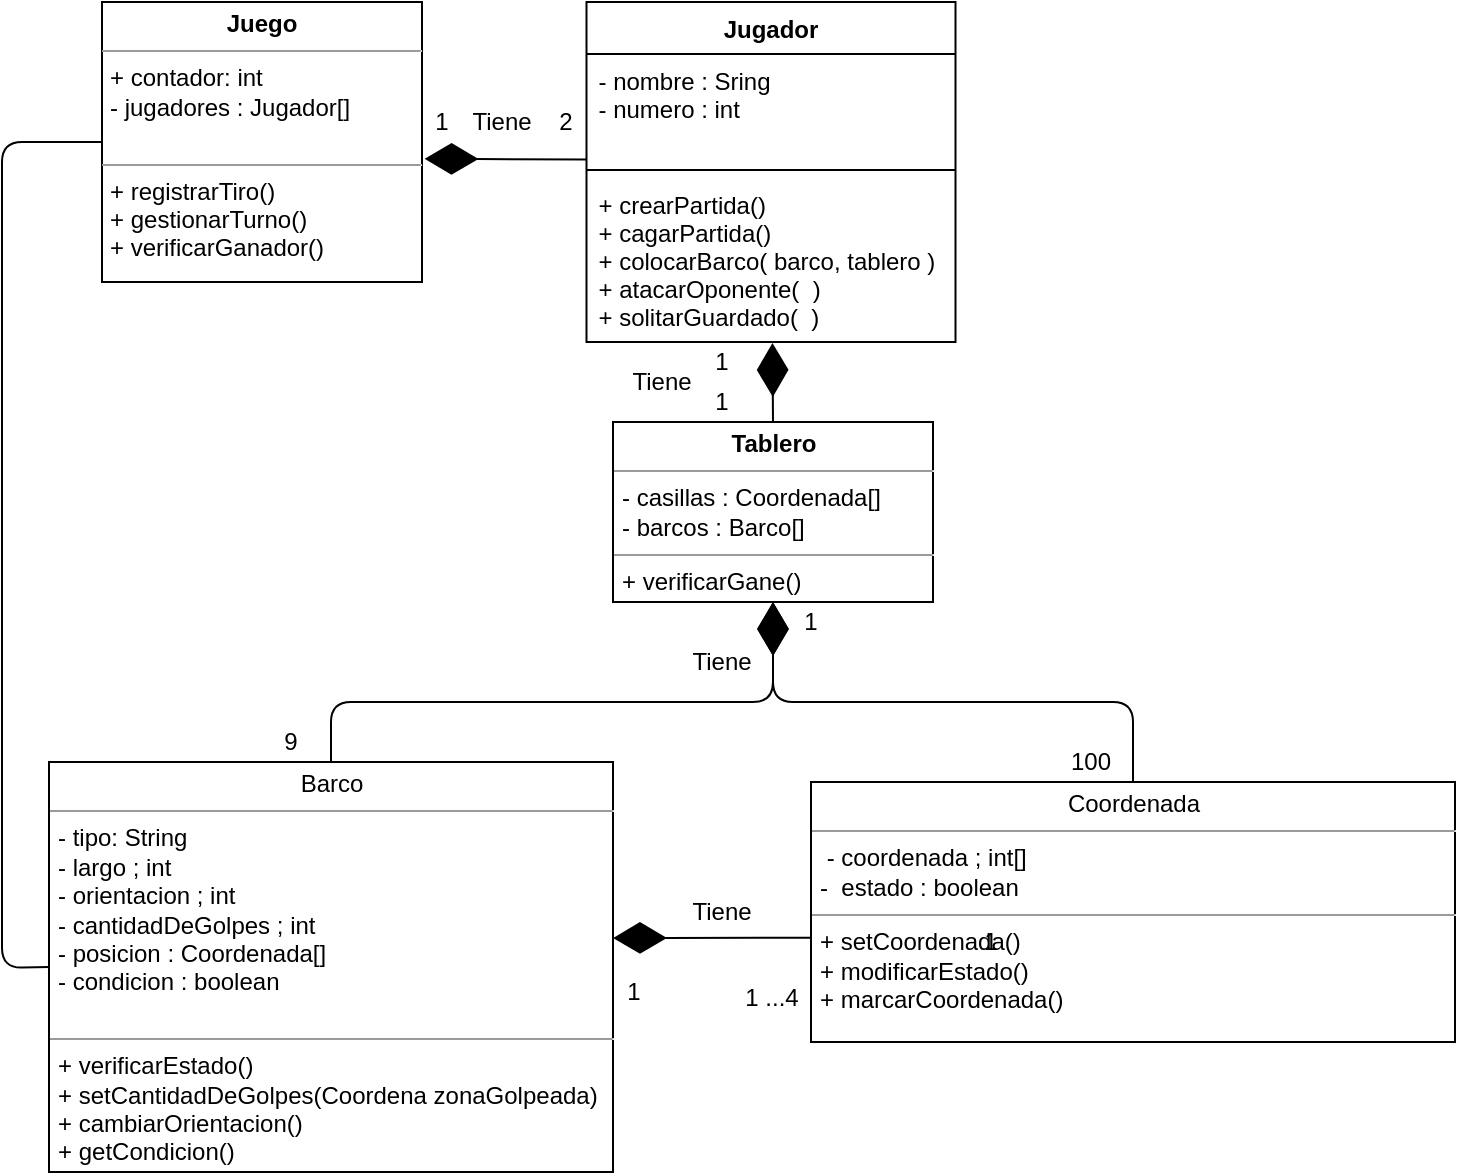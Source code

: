 <mxfile version="13.9.9" type="device"><diagram id="C5RBs43oDa-KdzZeNtuy" name="Page-1"><mxGraphModel dx="1422" dy="816" grid="1" gridSize="10" guides="1" tooltips="1" connect="1" arrows="1" fold="1" page="1" pageScale="1" pageWidth="827" pageHeight="1169" math="0" shadow="0"><root><mxCell id="WIyWlLk6GJQsqaUBKTNV-0"/><mxCell id="WIyWlLk6GJQsqaUBKTNV-1" parent="WIyWlLk6GJQsqaUBKTNV-0"/><mxCell id="21ruUsBZ_LFvQmtB0TWv-44" value="1" style="text;html=1;strokeColor=none;fillColor=none;align=center;verticalAlign=middle;whiteSpace=wrap;rounded=0;" parent="WIyWlLk6GJQsqaUBKTNV-1" vertex="1"><mxGeometry x="355.5" y="635" width="20" height="20" as="geometry"/></mxCell><mxCell id="UJGqOMnOwA-ryB-T1dDY-9" value="&lt;p style=&quot;margin: 0px ; margin-top: 4px ; text-align: center&quot;&gt;Barco&lt;/p&gt;&lt;hr size=&quot;1&quot;&gt;&lt;p style=&quot;margin: 0px ; margin-left: 4px&quot;&gt;&lt;span&gt;- tipo: String&lt;/span&gt;&lt;/p&gt;&lt;p style=&quot;margin: 0px ; margin-left: 4px&quot;&gt;- largo ; int&amp;nbsp;&lt;/p&gt;&lt;p style=&quot;margin: 0px ; margin-left: 4px&quot;&gt;- orientacion ; int&lt;/p&gt;&lt;p style=&quot;margin: 0px ; margin-left: 4px&quot;&gt;- cantidadDeGolpes ; int&lt;/p&gt;&lt;p style=&quot;margin: 0px ; margin-left: 4px&quot;&gt;- posicion : Coordenada[]&lt;/p&gt;&lt;p style=&quot;margin: 0px ; margin-left: 4px&quot;&gt;- condicion : boolean&lt;/p&gt;&lt;p style=&quot;margin: 0px ; margin-left: 4px&quot;&gt;&lt;br&gt;&lt;/p&gt;&lt;hr size=&quot;1&quot;&gt;&lt;p style=&quot;margin: 0px ; margin-left: 4px&quot;&gt;+ verificarEstado()&lt;/p&gt;&lt;p style=&quot;margin: 0px ; margin-left: 4px&quot;&gt;+ setCantidadDeGolpes(Coordena zonaGolpeada)&lt;/p&gt;&lt;p style=&quot;margin: 0px ; margin-left: 4px&quot;&gt;+ cambiarOrientacion()&lt;/p&gt;&lt;p style=&quot;margin: 0px ; margin-left: 4px&quot;&gt;+ getCondicion()&lt;/p&gt;&lt;p style=&quot;margin: 0px ; margin-left: 4px&quot;&gt;&amp;nbsp;&lt;/p&gt;&lt;p style=&quot;margin: 0px ; margin-left: 4px&quot;&gt;&lt;br&gt;&lt;/p&gt;" style="verticalAlign=top;align=left;overflow=fill;fontSize=12;fontFamily=Helvetica;html=1;" parent="WIyWlLk6GJQsqaUBKTNV-1" vertex="1"><mxGeometry x="73.5" y="530" width="282" height="205" as="geometry"/></mxCell><mxCell id="UJGqOMnOwA-ryB-T1dDY-11" value="&lt;p style=&quot;margin: 0px ; margin-top: 4px ; text-align: center&quot;&gt;Coordenada&lt;/p&gt;&lt;hr size=&quot;1&quot;&gt;&lt;p style=&quot;margin: 0px ; margin-left: 4px&quot;&gt;&amp;nbsp;- coordenada ; int[]&lt;/p&gt;&lt;p style=&quot;margin: 0px ; margin-left: 4px&quot;&gt;-&amp;nbsp; estado : boolean&lt;/p&gt;&lt;hr size=&quot;1&quot;&gt;&lt;p style=&quot;margin: 0px ; margin-left: 4px&quot;&gt;+ setCoordenada()&lt;/p&gt;&lt;p style=&quot;margin: 0px ; margin-left: 4px&quot;&gt;&lt;span&gt;+ modificarEstado()&lt;/span&gt;&lt;br&gt;&lt;/p&gt;&lt;p style=&quot;margin: 0px ; margin-left: 4px&quot;&gt;&lt;span&gt;+ marcarCoordenada()&lt;/span&gt;&lt;/p&gt;&lt;p style=&quot;margin: 0px ; margin-left: 4px&quot;&gt;&lt;br&gt;&lt;/p&gt;" style="verticalAlign=top;align=left;overflow=fill;fontSize=12;fontFamily=Helvetica;html=1;" parent="WIyWlLk6GJQsqaUBKTNV-1" vertex="1"><mxGeometry x="454.5" y="540" width="322" height="130" as="geometry"/></mxCell><mxCell id="UJGqOMnOwA-ryB-T1dDY-13" value="1" style="text;html=1;strokeColor=none;fillColor=none;align=center;verticalAlign=middle;whiteSpace=wrap;rounded=0;" parent="WIyWlLk6GJQsqaUBKTNV-1" vertex="1"><mxGeometry x="440.5" y="450" width="27" height="20" as="geometry"/></mxCell><mxCell id="UJGqOMnOwA-ryB-T1dDY-14" value="1 ...4" style="text;html=1;strokeColor=none;fillColor=none;align=center;verticalAlign=middle;whiteSpace=wrap;rounded=0;" parent="WIyWlLk6GJQsqaUBKTNV-1" vertex="1"><mxGeometry x="414.5" y="635" width="40" height="25" as="geometry"/></mxCell><mxCell id="UJGqOMnOwA-ryB-T1dDY-23" value="1" style="text;html=1;strokeColor=none;fillColor=none;align=center;verticalAlign=middle;whiteSpace=wrap;rounded=0;" parent="WIyWlLk6GJQsqaUBKTNV-1" vertex="1"><mxGeometry x="530.5" y="610" width="27" height="20" as="geometry"/></mxCell><mxCell id="UJGqOMnOwA-ryB-T1dDY-24" value="100" style="text;html=1;strokeColor=none;fillColor=none;align=center;verticalAlign=middle;whiteSpace=wrap;rounded=0;" parent="WIyWlLk6GJQsqaUBKTNV-1" vertex="1"><mxGeometry x="580.5" y="520" width="27" height="20" as="geometry"/></mxCell><mxCell id="UJGqOMnOwA-ryB-T1dDY-28" value="&lt;p style=&quot;margin: 0px ; margin-top: 4px ; text-align: center&quot;&gt;&lt;b&gt;Tablero&lt;/b&gt;&lt;/p&gt;&lt;hr size=&quot;1&quot;&gt;&lt;p style=&quot;margin: 0px ; margin-left: 4px&quot;&gt;- casillas : Coordenada[]&lt;/p&gt;&lt;p style=&quot;margin: 0px ; margin-left: 4px&quot;&gt;- barcos : Barco[]&lt;span&gt;&amp;nbsp;&lt;/span&gt;&lt;/p&gt;&lt;hr size=&quot;1&quot;&gt;&lt;p style=&quot;margin: 0px ; margin-left: 4px&quot;&gt;+ verificarGane()&lt;/p&gt;" style="verticalAlign=top;align=left;overflow=fill;fontSize=12;fontFamily=Helvetica;html=1;" parent="WIyWlLk6GJQsqaUBKTNV-1" vertex="1"><mxGeometry x="355.5" y="360" width="160" height="90" as="geometry"/></mxCell><mxCell id="UJGqOMnOwA-ryB-T1dDY-30" value="" style="endArrow=diamondThin;endFill=1;endSize=24;html=1;entryX=0.5;entryY=1;entryDx=0;entryDy=0;exitX=0.5;exitY=0;exitDx=0;exitDy=0;" parent="WIyWlLk6GJQsqaUBKTNV-1" source="UJGqOMnOwA-ryB-T1dDY-9" target="UJGqOMnOwA-ryB-T1dDY-28" edge="1"><mxGeometry width="160" relative="1" as="geometry"><mxPoint x="110.5" y="460" as="sourcePoint"/><mxPoint x="270.5" y="460" as="targetPoint"/><Array as="points"><mxPoint x="214.5" y="500"/><mxPoint x="435.5" y="500"/></Array></mxGeometry></mxCell><mxCell id="UJGqOMnOwA-ryB-T1dDY-31" value="" style="endArrow=diamondThin;endFill=1;endSize=24;html=1;exitX=0.5;exitY=0;exitDx=0;exitDy=0;entryX=0.5;entryY=1;entryDx=0;entryDy=0;" parent="WIyWlLk6GJQsqaUBKTNV-1" source="UJGqOMnOwA-ryB-T1dDY-11" target="UJGqOMnOwA-ryB-T1dDY-28" edge="1"><mxGeometry width="160" relative="1" as="geometry"><mxPoint x="224.5" y="540" as="sourcePoint"/><mxPoint x="430.5" y="540" as="targetPoint"/><Array as="points"><mxPoint x="615.5" y="500"/><mxPoint x="435.5" y="500"/></Array></mxGeometry></mxCell><mxCell id="UJGqOMnOwA-ryB-T1dDY-32" value="9" style="text;html=1;strokeColor=none;fillColor=none;align=center;verticalAlign=middle;whiteSpace=wrap;rounded=0;" parent="WIyWlLk6GJQsqaUBKTNV-1" vertex="1"><mxGeometry x="180.5" y="510" width="27" height="20" as="geometry"/></mxCell><mxCell id="UJGqOMnOwA-ryB-T1dDY-33" value="" style="endArrow=diamondThin;endFill=1;endSize=24;html=1;exitX=-0.001;exitY=0.599;exitDx=0;exitDy=0;exitPerimeter=0;" parent="WIyWlLk6GJQsqaUBKTNV-1" source="UJGqOMnOwA-ryB-T1dDY-11" edge="1"><mxGeometry width="160" relative="1" as="geometry"><mxPoint x="449.5" y="618" as="sourcePoint"/><mxPoint x="355.5" y="618" as="targetPoint"/></mxGeometry></mxCell><mxCell id="UJGqOMnOwA-ryB-T1dDY-34" value="Jugador" style="swimlane;fontStyle=1;align=center;verticalAlign=top;childLayout=stackLayout;horizontal=1;startSize=26;horizontalStack=0;resizeParent=1;resizeParentMax=0;resizeLast=0;collapsible=1;marginBottom=0;" parent="WIyWlLk6GJQsqaUBKTNV-1" vertex="1"><mxGeometry x="342.25" y="150" width="184.5" height="170" as="geometry"/></mxCell><mxCell id="UJGqOMnOwA-ryB-T1dDY-35" value="- nombre : Sring&#10;- numero : int&#10;" style="text;strokeColor=none;fillColor=none;align=left;verticalAlign=top;spacingLeft=4;spacingRight=4;overflow=hidden;rotatable=0;points=[[0,0.5],[1,0.5]];portConstraint=eastwest;" parent="UJGqOMnOwA-ryB-T1dDY-34" vertex="1"><mxGeometry y="26" width="184.5" height="54" as="geometry"/></mxCell><mxCell id="UJGqOMnOwA-ryB-T1dDY-36" value="" style="line;strokeWidth=1;fillColor=none;align=left;verticalAlign=middle;spacingTop=-1;spacingLeft=3;spacingRight=3;rotatable=0;labelPosition=right;points=[];portConstraint=eastwest;" parent="UJGqOMnOwA-ryB-T1dDY-34" vertex="1"><mxGeometry y="80" width="184.5" height="8" as="geometry"/></mxCell><mxCell id="UJGqOMnOwA-ryB-T1dDY-37" value="+ crearPartida()&#10;+ cagarPartida()&#10;+ colocarBarco( barco, tablero )&#10;+ atacarOponente(  )&#10;+ solitarGuardado(  )" style="text;strokeColor=none;fillColor=none;align=left;verticalAlign=top;spacingLeft=4;spacingRight=4;overflow=hidden;rotatable=0;points=[[0,0.5],[1,0.5]];portConstraint=eastwest;" parent="UJGqOMnOwA-ryB-T1dDY-34" vertex="1"><mxGeometry y="88" width="184.5" height="82" as="geometry"/></mxCell><mxCell id="UJGqOMnOwA-ryB-T1dDY-40" value="&lt;p style=&quot;margin: 0px ; margin-top: 4px ; text-align: center&quot;&gt;&lt;b&gt;Juego&lt;/b&gt;&lt;/p&gt;&lt;hr size=&quot;1&quot;&gt;&lt;p style=&quot;margin: 0px ; margin-left: 4px&quot;&gt;+ contador: int&lt;br&gt;&lt;/p&gt;&lt;p style=&quot;margin: 0px ; margin-left: 4px&quot;&gt;- jugadores : Jugador[]&lt;/p&gt;&lt;p style=&quot;margin: 0px ; margin-left: 4px&quot;&gt;&lt;br&gt;&lt;/p&gt;&lt;hr size=&quot;1&quot;&gt;&lt;p style=&quot;margin: 0px ; margin-left: 4px&quot;&gt;+ registrarTiro()&lt;/p&gt;&lt;p style=&quot;margin: 0px ; margin-left: 4px&quot;&gt;+ gestionarTurno()&lt;/p&gt;&lt;p style=&quot;margin: 0px ; margin-left: 4px&quot;&gt;+ verificarGanador()&lt;br&gt;&lt;/p&gt;" style="verticalAlign=top;align=left;overflow=fill;fontSize=12;fontFamily=Helvetica;html=1;" parent="WIyWlLk6GJQsqaUBKTNV-1" vertex="1"><mxGeometry x="100" y="150" width="160" height="140" as="geometry"/></mxCell><mxCell id="UJGqOMnOwA-ryB-T1dDY-42" value="" style="endArrow=diamondThin;endFill=1;endSize=24;html=1;entryX=1.008;entryY=0.56;entryDx=0;entryDy=0;entryPerimeter=0;exitX=-0.001;exitY=0.978;exitDx=0;exitDy=0;exitPerimeter=0;" parent="WIyWlLk6GJQsqaUBKTNV-1" source="UJGqOMnOwA-ryB-T1dDY-35" target="UJGqOMnOwA-ryB-T1dDY-40" edge="1"><mxGeometry width="160" relative="1" as="geometry"><mxPoint x="342" y="238" as="sourcePoint"/><mxPoint x="211.322" y="350.13" as="targetPoint"/></mxGeometry></mxCell><mxCell id="UJGqOMnOwA-ryB-T1dDY-43" value="1" style="text;html=1;strokeColor=none;fillColor=none;align=center;verticalAlign=middle;whiteSpace=wrap;rounded=0;" parent="WIyWlLk6GJQsqaUBKTNV-1" vertex="1"><mxGeometry x="260" y="200" width="20" height="20" as="geometry"/></mxCell><mxCell id="UJGqOMnOwA-ryB-T1dDY-44" value="2" style="text;html=1;strokeColor=none;fillColor=none;align=center;verticalAlign=middle;whiteSpace=wrap;rounded=0;" parent="WIyWlLk6GJQsqaUBKTNV-1" vertex="1"><mxGeometry x="322.25" y="200" width="20" height="20" as="geometry"/></mxCell><mxCell id="UJGqOMnOwA-ryB-T1dDY-45" value="Tiene" style="text;html=1;strokeColor=none;fillColor=none;align=center;verticalAlign=middle;whiteSpace=wrap;rounded=0;" parent="WIyWlLk6GJQsqaUBKTNV-1" vertex="1"><mxGeometry x="290" y="200" width="20" height="20" as="geometry"/></mxCell><mxCell id="UJGqOMnOwA-ryB-T1dDY-46" value="Tiene" style="text;html=1;strokeColor=none;fillColor=none;align=center;verticalAlign=middle;whiteSpace=wrap;rounded=0;" parent="WIyWlLk6GJQsqaUBKTNV-1" vertex="1"><mxGeometry x="400" y="470" width="20" height="20" as="geometry"/></mxCell><mxCell id="UJGqOMnOwA-ryB-T1dDY-47" value="Tiene" style="text;html=1;strokeColor=none;fillColor=none;align=center;verticalAlign=middle;whiteSpace=wrap;rounded=0;" parent="WIyWlLk6GJQsqaUBKTNV-1" vertex="1"><mxGeometry x="400" y="595" width="20" height="20" as="geometry"/></mxCell><mxCell id="UJGqOMnOwA-ryB-T1dDY-48" value="" style="endArrow=diamondThin;endFill=1;endSize=24;html=1;entryX=0.504;entryY=1.006;entryDx=0;entryDy=0;entryPerimeter=0;exitX=0.5;exitY=0;exitDx=0;exitDy=0;" parent="WIyWlLk6GJQsqaUBKTNV-1" source="UJGqOMnOwA-ryB-T1dDY-28" target="UJGqOMnOwA-ryB-T1dDY-37" edge="1"><mxGeometry width="160" relative="1" as="geometry"><mxPoint x="353.065" y="248.812" as="sourcePoint"/><mxPoint x="261.28" y="248.4" as="targetPoint"/></mxGeometry></mxCell><mxCell id="UJGqOMnOwA-ryB-T1dDY-49" value="1" style="text;html=1;strokeColor=none;fillColor=none;align=center;verticalAlign=middle;whiteSpace=wrap;rounded=0;" parent="WIyWlLk6GJQsqaUBKTNV-1" vertex="1"><mxGeometry x="400" y="320" width="20" height="20" as="geometry"/></mxCell><mxCell id="UJGqOMnOwA-ryB-T1dDY-50" value="1" style="text;html=1;strokeColor=none;fillColor=none;align=center;verticalAlign=middle;whiteSpace=wrap;rounded=0;" parent="WIyWlLk6GJQsqaUBKTNV-1" vertex="1"><mxGeometry x="400" y="340" width="20" height="20" as="geometry"/></mxCell><mxCell id="UJGqOMnOwA-ryB-T1dDY-52" value="Tiene" style="text;html=1;strokeColor=none;fillColor=none;align=center;verticalAlign=middle;whiteSpace=wrap;rounded=0;" parent="WIyWlLk6GJQsqaUBKTNV-1" vertex="1"><mxGeometry x="370" y="330" width="20" height="20" as="geometry"/></mxCell><mxCell id="UJGqOMnOwA-ryB-T1dDY-53" value="" style="endArrow=none;html=1;exitX=0;exitY=0.5;exitDx=0;exitDy=0;entryX=0;entryY=0.5;entryDx=0;entryDy=0;" parent="WIyWlLk6GJQsqaUBKTNV-1" source="UJGqOMnOwA-ryB-T1dDY-40" target="UJGqOMnOwA-ryB-T1dDY-9" edge="1"><mxGeometry width="50" height="50" relative="1" as="geometry"><mxPoint x="360" y="470" as="sourcePoint"/><mxPoint x="410" y="420" as="targetPoint"/><Array as="points"><mxPoint x="50" y="220"/><mxPoint x="50" y="633"/></Array></mxGeometry></mxCell></root></mxGraphModel></diagram></mxfile>
